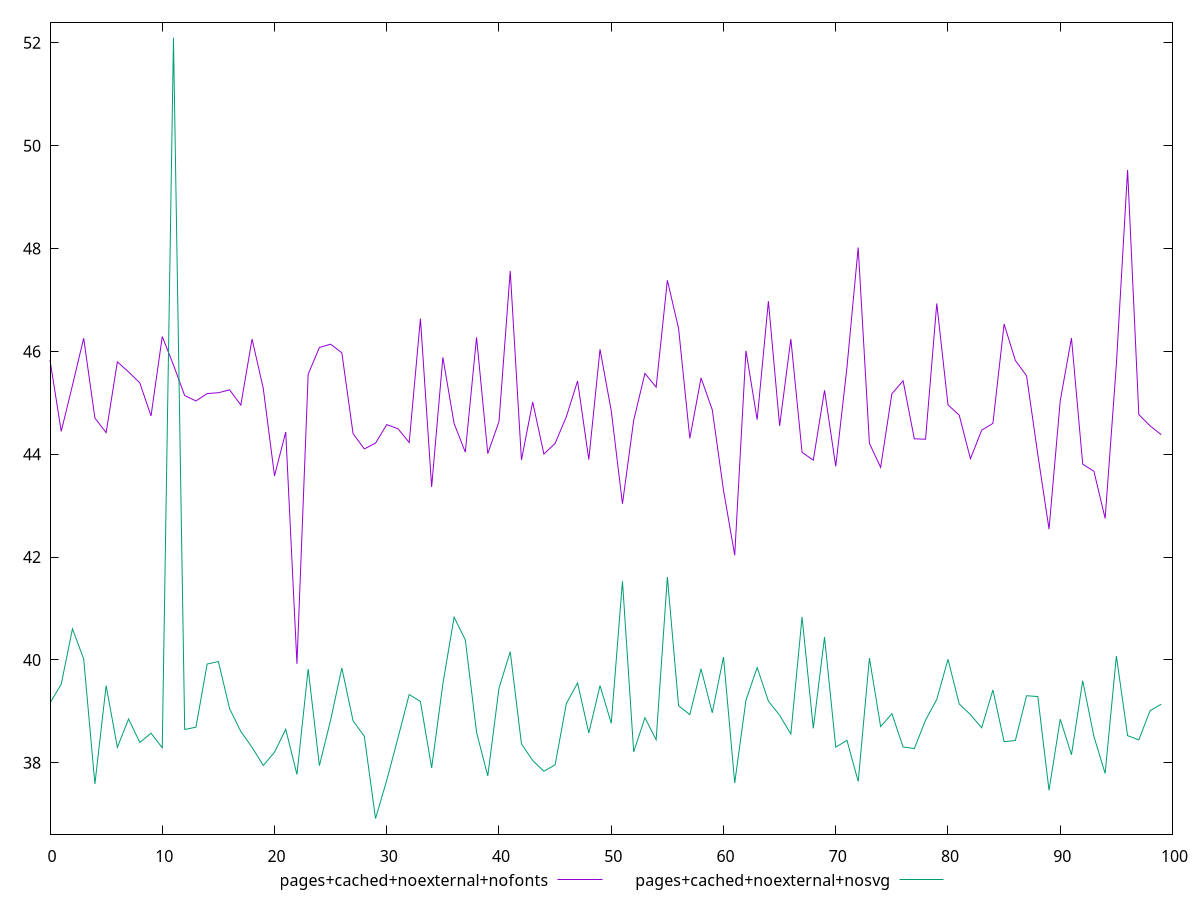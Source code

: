 reset
set terminal svg size 640, 500
set output "reprap/bootup-time/comparison/line/6_vs_7.svg"

$pagesCachedNoexternalNofonts <<EOF
0 45.83199999999998
1 44.44399999999999
2 45.339999999999975
3 46.25599999999999
4 44.70399999999999
5 44.42
6 45.79599999999999
7 45.59999999999999
8 45.38799999999999
9 44.743999999999986
10 46.28799999999998
11 45.73599999999999
12 45.14
13 45.03599999999999
14 45.17999999999999
15 45.19599999999999
16 45.25199999999999
17 44.95599999999999
18 46.239999999999995
19 45.27999999999999
20 43.579999999999984
21 44.431999999999995
22 39.92399999999998
23 45.55599999999998
24 46.075999999999986
25 46.139999999999986
26 45.97199999999999
27 44.39999999999999
28 44.103999999999985
29 44.21599999999999
30 44.57599999999999
31 44.49599999999999
32 44.227999999999994
33 46.63599999999998
34 43.36399999999999
35 45.883999999999986
36 44.59599999999999
37 44.03999999999998
38 46.27199999999999
39 44.01199999999999
40 44.63599999999998
41 47.56399999999998
42 43.887999999999984
43 45.015999999999984
44 44.00399999999999
45 44.21199999999999
46 44.731999999999985
47 45.42399999999998
48 43.895999999999994
49 46.03999999999998
50 44.84399999999999
51 43.036
52 44.66
53 45.57199999999999
54 45.30399999999999
55 47.383999999999986
56 46.44399999999999
57 44.30799999999999
58 45.483999999999995
59 44.864
60 43.29999999999998
61 42.035999999999994
62 46.011999999999986
63 44.67199999999999
64 46.976
65 44.55199999999999
66 46.23999999999998
67 44.03599999999999
68 43.883999999999986
69 45.24399999999999
70 43.763999999999996
71 45.69199999999998
72 48.019999999999996
73 44.21199999999999
74 43.743999999999986
75 45.17599999999999
76 45.428
77 44.3
78 44.292
79 46.93199999999999
80 44.959999999999994
81 44.76
82 43.91199999999999
83 44.46799999999999
84 44.599999999999994
85 46.532
86 45.823999999999984
87 45.524
88 43.99599999999999
89 42.54399999999999
90 45.04
91 46.25999999999999
92 43.807999999999986
93 43.66799999999999
94 42.751999999999995
95 45.748
96 49.52799999999999
97 44.77199999999999
98 44.55199999999999
99 44.37999999999998
EOF

$pagesCachedNoexternalNosvg <<EOF
0 39.15999999999999
1 39.527999999999984
2 40.604
3 40.01999999999998
4 37.587999999999994
5 39.49999999999999
6 38.3
7 38.85199999999999
8 38.39599999999999
9 38.57599999999999
10 38.29199999999999
11 52.095999999999975
12 38.647999999999996
13 38.69199999999999
14 39.91999999999999
15 39.96799999999999
16 39.05199999999999
17 38.60799999999999
18 38.29999999999999
19 37.94799999999998
20 38.20399999999999
21 38.65199999999999
22 37.77199999999999
23 39.823999999999984
24 37.94399999999999
25 38.83199999999999
26 39.843999999999994
27 38.81599999999999
28 38.51599999999999
29 36.91599999999999
30 37.65999999999998
31 38.483999999999995
32 39.32799999999999
33 39.19199999999999
34 37.89999999999999
35 39.53599999999999
36 40.83199999999999
37 40.38799999999999
38 38.591999999999985
39 37.743999999999986
40 39.451999999999984
41 40.16
42 38.36799999999999
43 38.044
44 37.83599999999999
45 37.959999999999994
46 39.15199999999999
47 39.55199999999999
48 38.57999999999999
49 39.499999999999986
50 38.76799999999998
51 41.53199999999999
52 38.211999999999996
53 38.87599999999999
54 38.447999999999986
55 41.611999999999995
56 39.108
57 38.93599999999999
58 39.82799999999999
59 38.97199999999999
60 40.056
61 37.608
62 39.215999999999994
63 39.85199999999998
64 39.19999999999999
65 38.923999999999985
66 38.55999999999999
67 40.83599999999999
68 38.667999999999985
69 40.44399999999998
70 38.30399999999999
71 38.43600000000001
72 37.63599999999999
73 40.03599999999999
74 38.70399999999999
75 38.95599999999999
76 38.30799999999999
77 38.27599999999999
78 38.82799999999999
79 39.231999999999985
80 40.011999999999986
81 39.14399999999999
82 38.93599999999999
83 38.679999999999986
84 39.41599999999998
85 38.41199999999999
86 38.43199999999999
87 39.30399999999999
88 39.288
89 37.46399999999999
90 38.847999999999985
91 38.15599999999999
92 39.59599999999999
93 38.511999999999986
94 37.79199999999999
95 40.075999999999986
96 38.52799999999999
97 38.44399999999998
98 39.011999999999986
99 39.139999999999986
EOF

set key outside below
set yrange [36.61239999999999:52.39959999999998]

plot \
  $pagesCachedNoexternalNofonts title "pages+cached+noexternal+nofonts" with line, \
  $pagesCachedNoexternalNosvg title "pages+cached+noexternal+nosvg" with line, \


reset